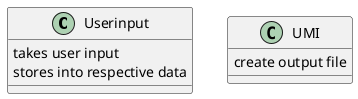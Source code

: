 @startuml
Class Userinput{

takes user input
stores into respective data

}
Class UMI{
create output file

}

@enduml